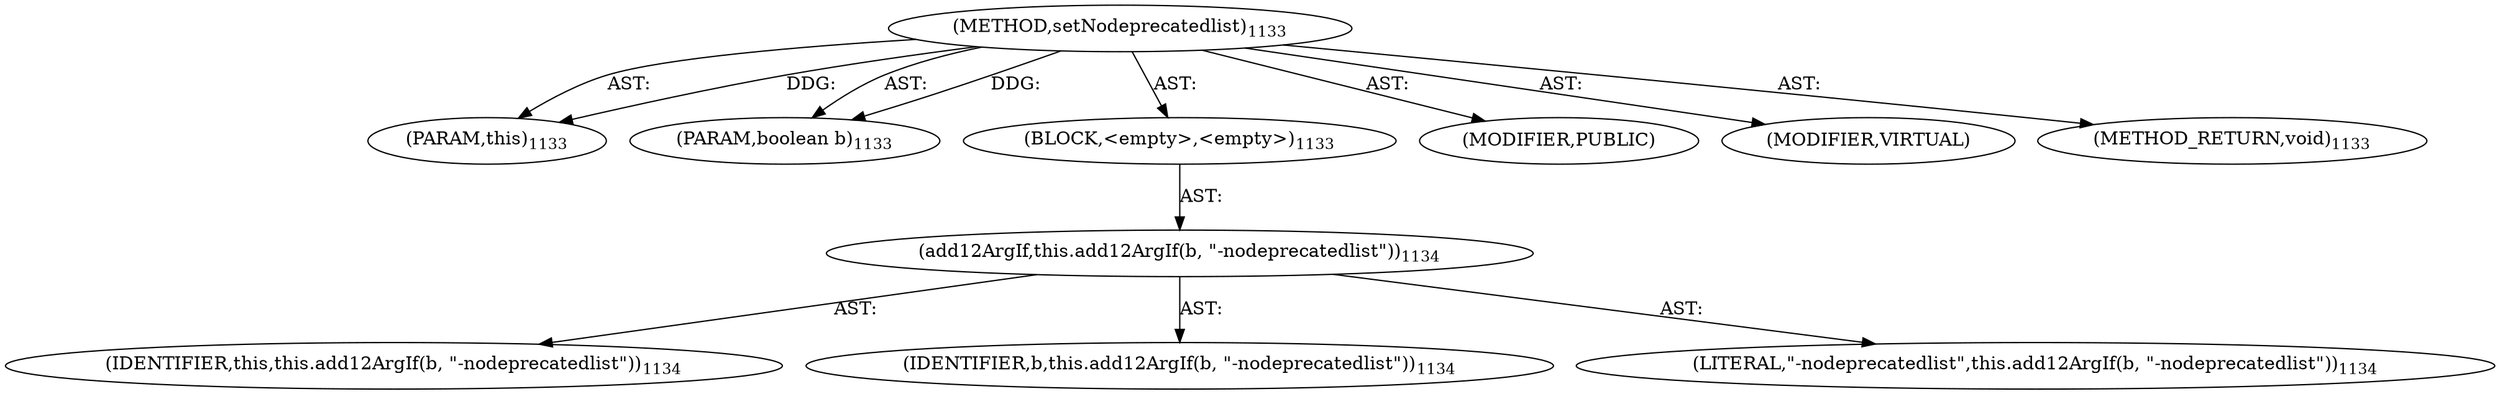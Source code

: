 digraph "setNodeprecatedlist" {  
"111669149782" [label = <(METHOD,setNodeprecatedlist)<SUB>1133</SUB>> ]
"115964117037" [label = <(PARAM,this)<SUB>1133</SUB>> ]
"115964117179" [label = <(PARAM,boolean b)<SUB>1133</SUB>> ]
"25769803907" [label = <(BLOCK,&lt;empty&gt;,&lt;empty&gt;)<SUB>1133</SUB>> ]
"30064771470" [label = <(add12ArgIf,this.add12ArgIf(b, &quot;-nodeprecatedlist&quot;))<SUB>1134</SUB>> ]
"68719476786" [label = <(IDENTIFIER,this,this.add12ArgIf(b, &quot;-nodeprecatedlist&quot;))<SUB>1134</SUB>> ]
"68719477096" [label = <(IDENTIFIER,b,this.add12ArgIf(b, &quot;-nodeprecatedlist&quot;))<SUB>1134</SUB>> ]
"90194313269" [label = <(LITERAL,&quot;-nodeprecatedlist&quot;,this.add12ArgIf(b, &quot;-nodeprecatedlist&quot;))<SUB>1134</SUB>> ]
"133143986397" [label = <(MODIFIER,PUBLIC)> ]
"133143986398" [label = <(MODIFIER,VIRTUAL)> ]
"128849018966" [label = <(METHOD_RETURN,void)<SUB>1133</SUB>> ]
  "111669149782" -> "115964117037"  [ label = "AST: "] 
  "111669149782" -> "115964117179"  [ label = "AST: "] 
  "111669149782" -> "25769803907"  [ label = "AST: "] 
  "111669149782" -> "133143986397"  [ label = "AST: "] 
  "111669149782" -> "133143986398"  [ label = "AST: "] 
  "111669149782" -> "128849018966"  [ label = "AST: "] 
  "25769803907" -> "30064771470"  [ label = "AST: "] 
  "30064771470" -> "68719476786"  [ label = "AST: "] 
  "30064771470" -> "68719477096"  [ label = "AST: "] 
  "30064771470" -> "90194313269"  [ label = "AST: "] 
  "111669149782" -> "115964117037"  [ label = "DDG: "] 
  "111669149782" -> "115964117179"  [ label = "DDG: "] 
}
